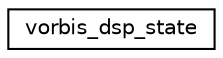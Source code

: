 digraph "Graphical Class Hierarchy"
{
 // LATEX_PDF_SIZE
  edge [fontname="Helvetica",fontsize="10",labelfontname="Helvetica",labelfontsize="10"];
  node [fontname="Helvetica",fontsize="10",shape=record];
  rankdir="LR";
  Node0 [label="vorbis_dsp_state",height=0.2,width=0.4,color="black", fillcolor="white", style="filled",URL="$d1/d12/structvorbis__dsp__state.html",tooltip=" "];
}
